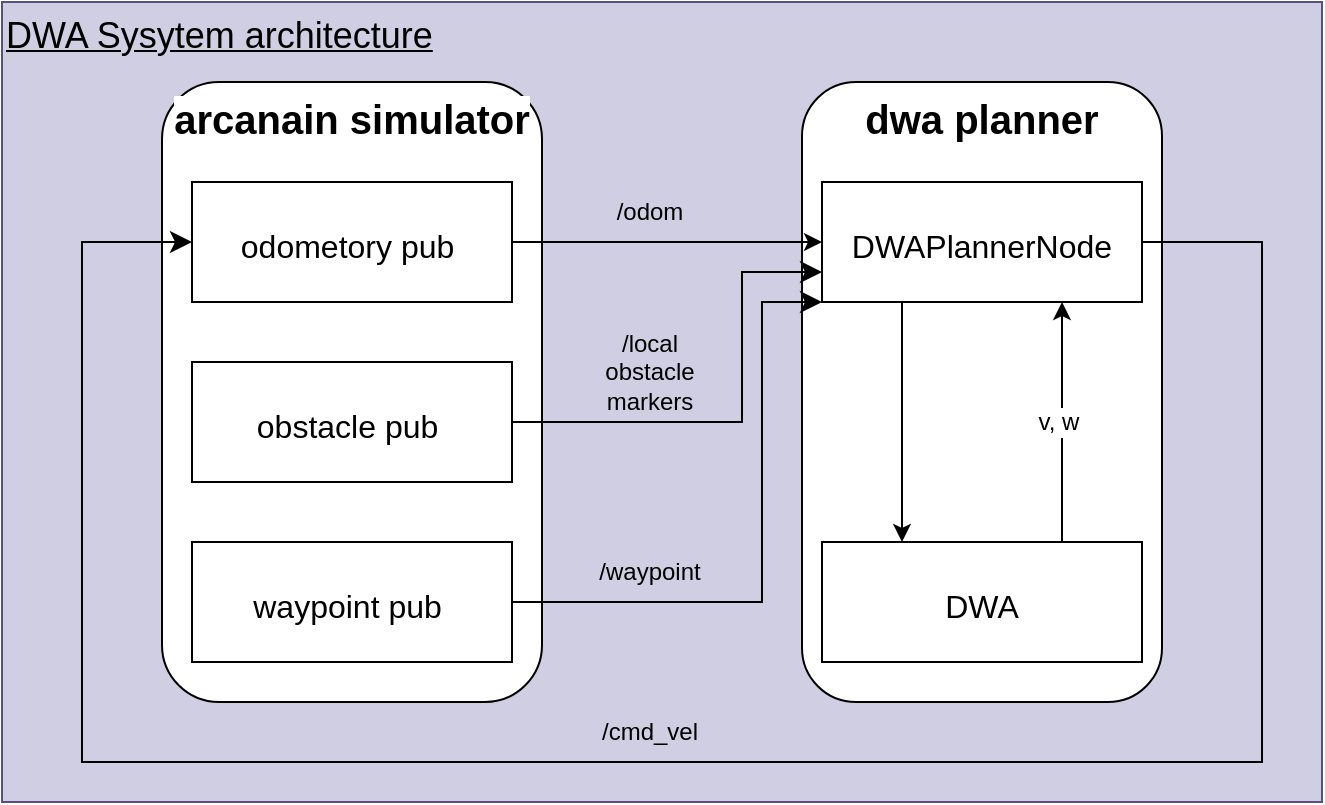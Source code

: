 <mxfile>
    <diagram id="6bvWZPUksjP_lcZCnk0a" name="Page-1">
        <mxGraphModel dx="990" dy="497" grid="1" gridSize="10" guides="1" tooltips="1" connect="1" arrows="1" fold="1" page="1" pageScale="1" pageWidth="827" pageHeight="1169" math="0" shadow="0">
            <root>
                <mxCell id="0"/>
                <mxCell id="1" parent="0"/>
                <mxCell id="29" value="&lt;font style=&quot;font-size: 18px;&quot; color=&quot;#000000&quot;&gt;&lt;u&gt;DWA Sysytem architecture&lt;/u&gt;&lt;/font&gt;" style="rounded=0;whiteSpace=wrap;html=1;fontSize=12;verticalAlign=top;align=left;labelBackgroundColor=none;fillColor=#d0cee2;strokeColor=#56517e;" parent="1" vertex="1">
                    <mxGeometry x="60" y="160" width="660" height="400" as="geometry"/>
                </mxCell>
                <mxCell id="2" value="&lt;span style=&quot;font-size: 20px;&quot;&gt;&lt;b&gt;arcanain simulator&lt;/b&gt;&lt;/span&gt;" style="rounded=1;whiteSpace=wrap;html=1;align=center;verticalAlign=top;labelBackgroundColor=default;" parent="1" vertex="1">
                    <mxGeometry x="140" y="200" width="190" height="310" as="geometry"/>
                </mxCell>
                <mxCell id="3" value="&lt;span style=&quot;font-size: 20px;&quot;&gt;&lt;b&gt;dwa planner&lt;/b&gt;&lt;/span&gt;" style="rounded=1;whiteSpace=wrap;html=1;align=center;verticalAlign=top;labelBackgroundColor=default;" parent="1" vertex="1">
                    <mxGeometry x="460" y="200" width="180" height="310" as="geometry"/>
                </mxCell>
                <mxCell id="7" style="edgeStyle=none;html=1;exitX=0.25;exitY=1;exitDx=0;exitDy=0;fontSize=20;entryX=0.25;entryY=0;entryDx=0;entryDy=0;" parent="1" source="4" target="5" edge="1">
                    <mxGeometry relative="1" as="geometry"/>
                </mxCell>
                <mxCell id="4" value="&lt;span style=&quot;font-family: &amp;quot;trebuchet ms&amp;quot;, verdana, arial, sans-serif; font-size: 16px; text-align: start;&quot;&gt;DWAPlannerNode&lt;/span&gt;" style="rounded=0;whiteSpace=wrap;html=1;fontSize=20;" parent="1" vertex="1">
                    <mxGeometry x="470" y="250" width="160" height="60" as="geometry"/>
                </mxCell>
                <mxCell id="5" value="&lt;div style=&quot;text-align: start;&quot;&gt;&lt;font face=&quot;trebuchet ms, verdana, arial, sans-serif&quot;&gt;&lt;span style=&quot;font-size: 16px;&quot;&gt;DWA&lt;/span&gt;&lt;/font&gt;&lt;/div&gt;" style="rounded=0;whiteSpace=wrap;html=1;fontSize=20;" parent="1" vertex="1">
                    <mxGeometry x="470" y="430" width="160" height="60" as="geometry"/>
                </mxCell>
                <mxCell id="8" style="edgeStyle=none;html=1;fontSize=20;entryX=0.75;entryY=1;entryDx=0;entryDy=0;exitX=0.75;exitY=0;exitDx=0;exitDy=0;" parent="1" source="5" target="4" edge="1">
                    <mxGeometry relative="1" as="geometry">
                        <mxPoint x="520" y="340" as="sourcePoint"/>
                        <mxPoint x="520" y="430" as="targetPoint"/>
                    </mxGeometry>
                </mxCell>
                <mxCell id="22" value="v, w" style="edgeLabel;html=1;align=center;verticalAlign=middle;resizable=0;points=[];fontSize=12;" parent="8" vertex="1" connectable="0">
                    <mxGeometry x="-0.167" y="2" relative="1" as="geometry">
                        <mxPoint y="-10" as="offset"/>
                    </mxGeometry>
                </mxCell>
                <mxCell id="9" value="&lt;div style=&quot;text-align: start;&quot;&gt;&lt;font face=&quot;trebuchet ms, verdana, arial, sans-serif&quot;&gt;&lt;span style=&quot;font-size: 16px;&quot;&gt;odometory pub&amp;nbsp;&lt;/span&gt;&lt;/font&gt;&lt;/div&gt;" style="rounded=0;whiteSpace=wrap;html=1;fontSize=20;" parent="1" vertex="1">
                    <mxGeometry x="155" y="250" width="160" height="60" as="geometry"/>
                </mxCell>
                <mxCell id="10" value="&lt;div style=&quot;text-align: start;&quot;&gt;&lt;font face=&quot;trebuchet ms, verdana, arial, sans-serif&quot;&gt;&lt;span style=&quot;font-size: 16px;&quot;&gt;obstacle pub&amp;nbsp;&lt;/span&gt;&lt;/font&gt;&lt;/div&gt;" style="rounded=0;whiteSpace=wrap;html=1;fontSize=20;" parent="1" vertex="1">
                    <mxGeometry x="155" y="340" width="160" height="60" as="geometry"/>
                </mxCell>
                <mxCell id="11" value="&lt;div style=&quot;text-align: start;&quot;&gt;&lt;font face=&quot;trebuchet ms, verdana, arial, sans-serif&quot;&gt;&lt;span style=&quot;font-size: 16px;&quot;&gt;waypoint pub&amp;nbsp;&lt;/span&gt;&lt;/font&gt;&lt;/div&gt;" style="rounded=0;whiteSpace=wrap;html=1;fontSize=20;" parent="1" vertex="1">
                    <mxGeometry x="155" y="430" width="160" height="60" as="geometry"/>
                </mxCell>
                <mxCell id="12" value="" style="endArrow=classic;html=1;fontSize=12;exitX=1;exitY=0.5;exitDx=0;exitDy=0;entryX=0;entryY=0.5;entryDx=0;entryDy=0;" parent="1" source="9" target="4" edge="1">
                    <mxGeometry relative="1" as="geometry">
                        <mxPoint x="520" y="260" as="sourcePoint"/>
                        <mxPoint x="620" y="260" as="targetPoint"/>
                    </mxGeometry>
                </mxCell>
                <mxCell id="17" value="" style="edgeStyle=elbowEdgeStyle;elbow=horizontal;endArrow=classic;html=1;curved=0;rounded=0;endSize=8;startSize=8;fontSize=20;exitX=1;exitY=0.5;exitDx=0;exitDy=0;entryX=0;entryY=0.75;entryDx=0;entryDy=0;" parent="1" source="10" target="4" edge="1">
                    <mxGeometry width="50" height="50" relative="1" as="geometry">
                        <mxPoint x="540" y="310" as="sourcePoint"/>
                        <mxPoint x="590" y="260" as="targetPoint"/>
                        <Array as="points">
                            <mxPoint x="430" y="340"/>
                        </Array>
                    </mxGeometry>
                </mxCell>
                <mxCell id="18" value="" style="edgeStyle=elbowEdgeStyle;elbow=horizontal;endArrow=classic;html=1;curved=0;rounded=0;endSize=8;startSize=8;fontSize=20;exitX=1;exitY=0.5;exitDx=0;exitDy=0;entryX=0;entryY=1;entryDx=0;entryDy=0;" parent="1" source="11" target="4" edge="1">
                    <mxGeometry width="50" height="50" relative="1" as="geometry">
                        <mxPoint x="325" y="380" as="sourcePoint"/>
                        <mxPoint x="480" y="305" as="targetPoint"/>
                        <Array as="points">
                            <mxPoint x="440" y="350"/>
                        </Array>
                    </mxGeometry>
                </mxCell>
                <mxCell id="19" value="/local obstacle&lt;br style=&quot;font-size: 12px;&quot;&gt;markers" style="text;html=1;strokeColor=none;fillColor=none;align=center;verticalAlign=middle;whiteSpace=wrap;rounded=0;fontSize=12;fontColor=#000000;" parent="1" vertex="1">
                    <mxGeometry x="354" y="330" width="60" height="30" as="geometry"/>
                </mxCell>
                <mxCell id="21" value="/waypoint" style="text;html=1;strokeColor=none;fillColor=none;align=center;verticalAlign=middle;whiteSpace=wrap;rounded=0;fontSize=12;fontColor=#000000;" parent="1" vertex="1">
                    <mxGeometry x="354" y="430" width="60" height="30" as="geometry"/>
                </mxCell>
                <mxCell id="25" value="" style="edgeStyle=segmentEdgeStyle;endArrow=classic;html=1;curved=0;rounded=0;endSize=8;startSize=8;fontSize=12;exitX=1;exitY=0.5;exitDx=0;exitDy=0;entryX=0;entryY=0.5;entryDx=0;entryDy=0;" parent="1" source="4" target="9" edge="1">
                    <mxGeometry width="50" height="50" relative="1" as="geometry">
                        <mxPoint x="530" y="390" as="sourcePoint"/>
                        <mxPoint x="580" y="340" as="targetPoint"/>
                        <Array as="points">
                            <mxPoint x="690" y="280"/>
                            <mxPoint x="690" y="540"/>
                            <mxPoint x="100" y="540"/>
                            <mxPoint x="100" y="280"/>
                        </Array>
                    </mxGeometry>
                </mxCell>
                <mxCell id="26" value="/cmd_vel" style="text;html=1;strokeColor=none;fillColor=none;align=center;verticalAlign=middle;whiteSpace=wrap;rounded=0;fontSize=12;fontColor=#000000;" parent="1" vertex="1">
                    <mxGeometry x="354" y="510" width="60" height="30" as="geometry"/>
                </mxCell>
                <mxCell id="28" value="/odom" style="text;html=1;strokeColor=none;fillColor=none;align=center;verticalAlign=middle;whiteSpace=wrap;rounded=0;fontSize=12;fontColor=#000000;" parent="1" vertex="1">
                    <mxGeometry x="354" y="250" width="60" height="30" as="geometry"/>
                </mxCell>
            </root>
        </mxGraphModel>
    </diagram>
</mxfile>